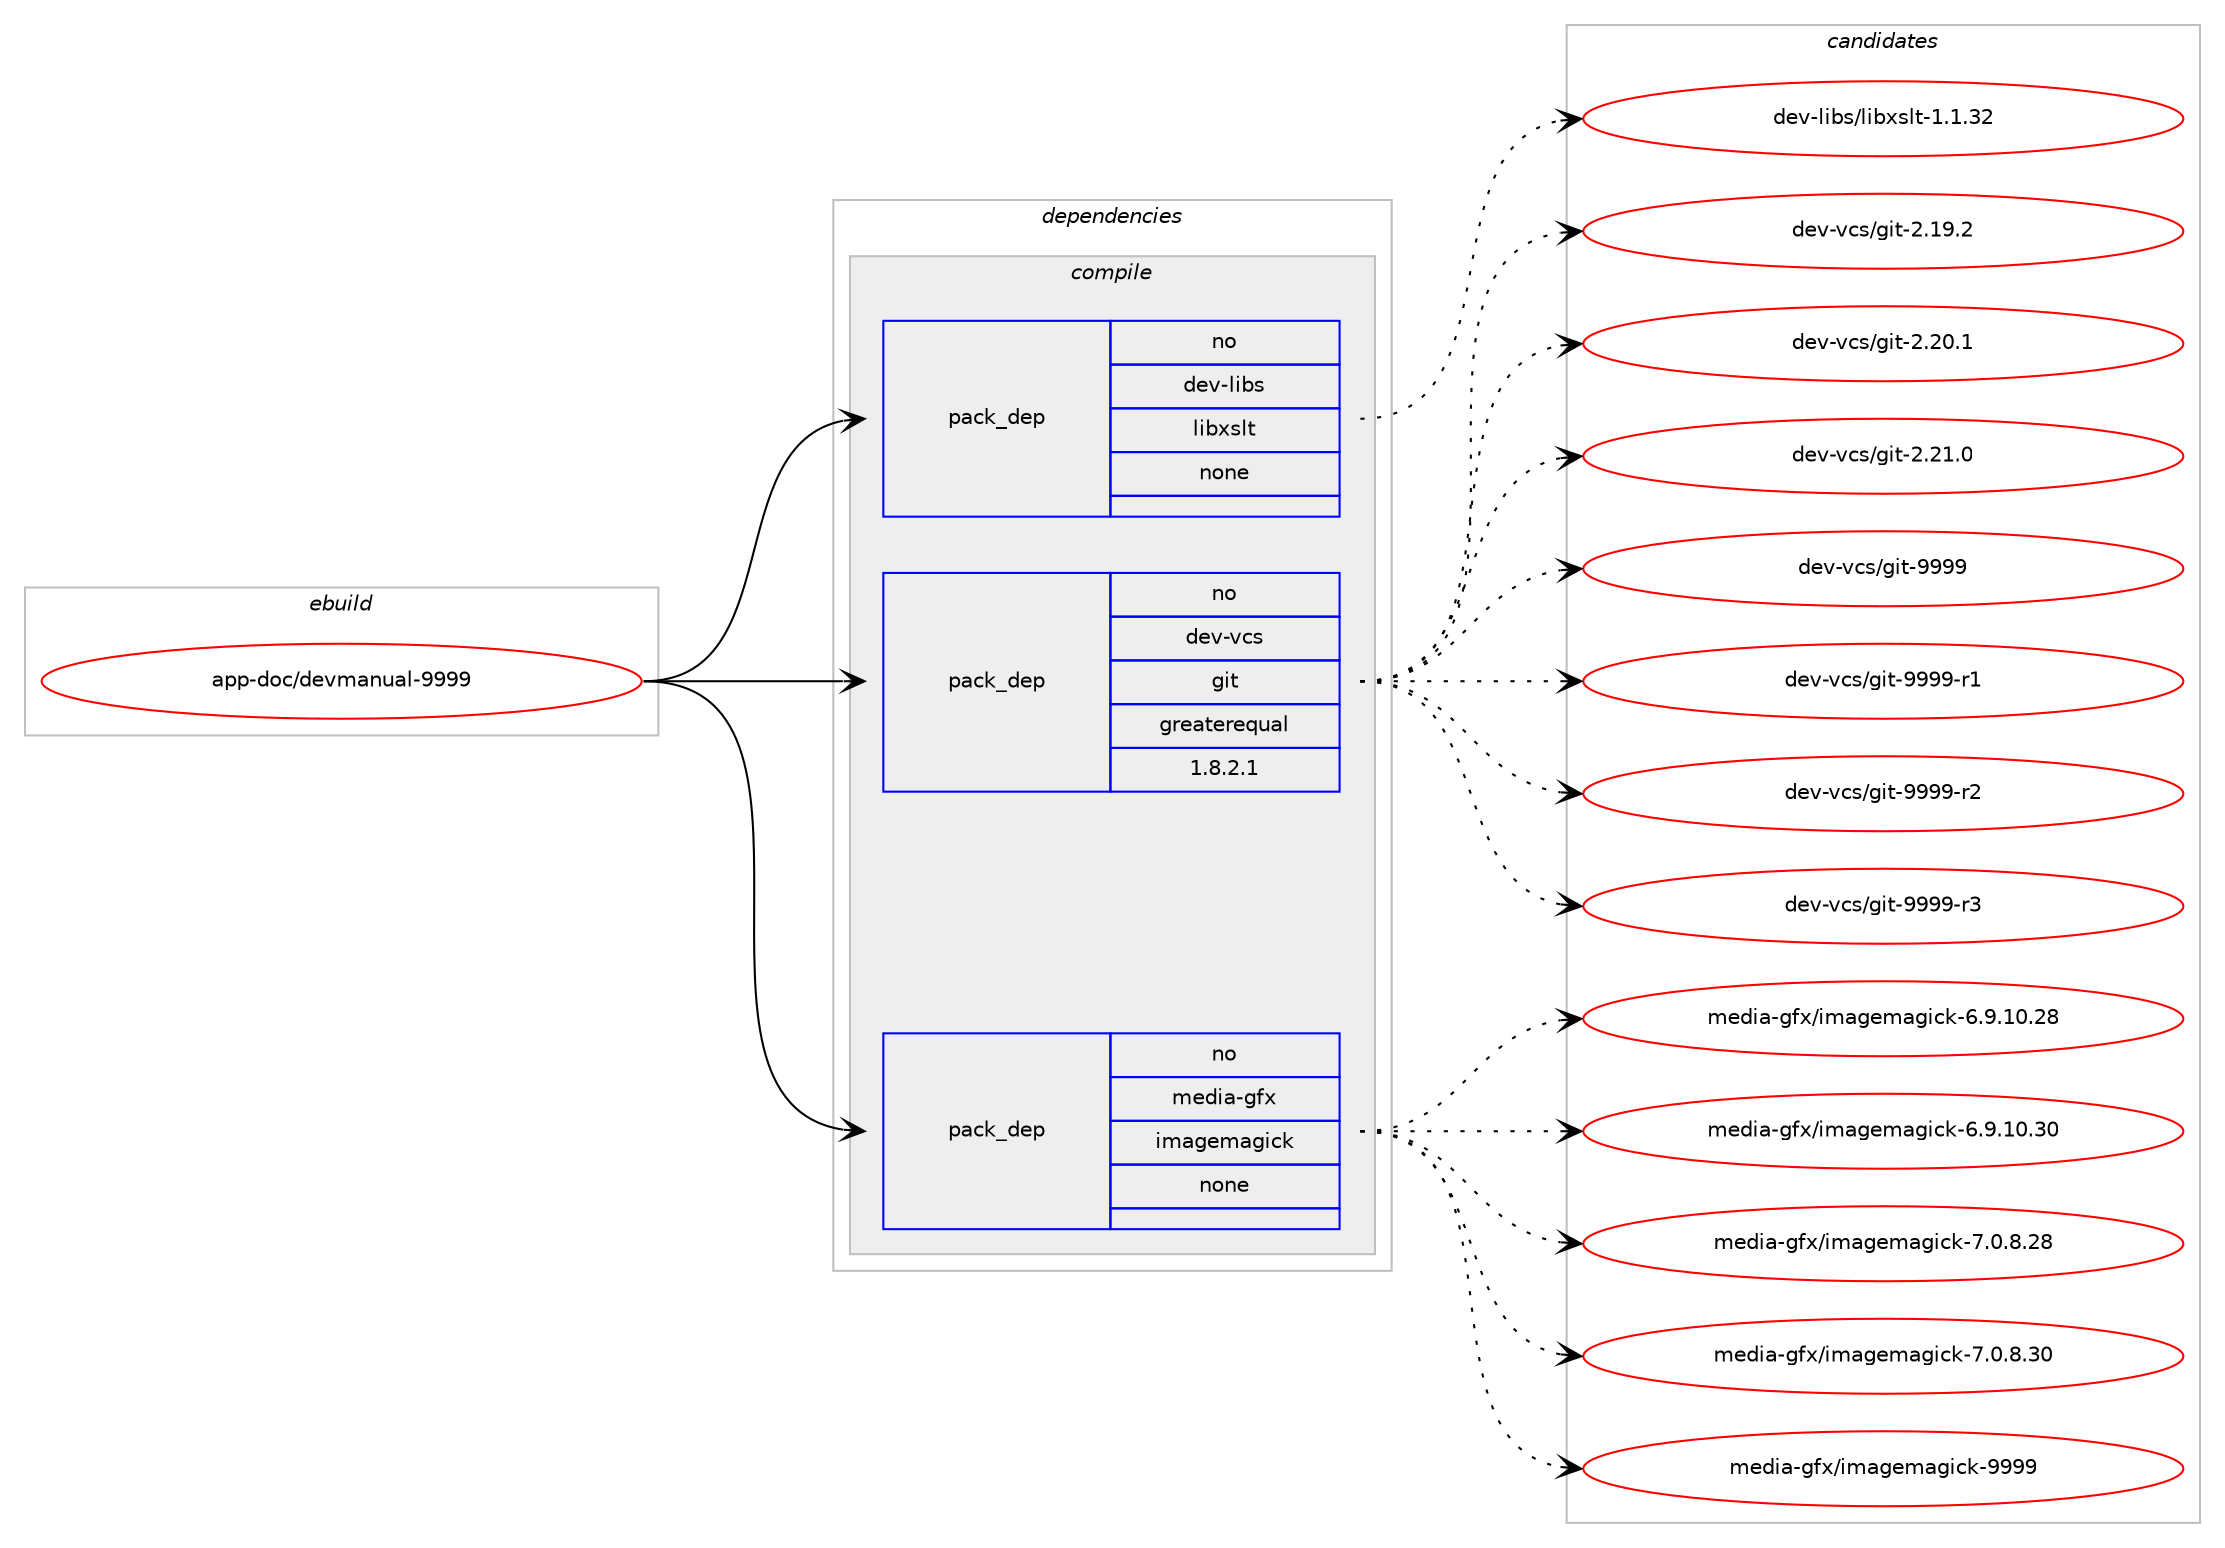 digraph prolog {

# *************
# Graph options
# *************

newrank=true;
concentrate=true;
compound=true;
graph [rankdir=LR,fontname=Helvetica,fontsize=10,ranksep=1.5];#, ranksep=2.5, nodesep=0.2];
edge  [arrowhead=vee];
node  [fontname=Helvetica,fontsize=10];

# **********
# The ebuild
# **********

subgraph cluster_leftcol {
color=gray;
rank=same;
label=<<i>ebuild</i>>;
id [label="app-doc/devmanual-9999", color=red, width=4, href="../app-doc/devmanual-9999.svg"];
}

# ****************
# The dependencies
# ****************

subgraph cluster_midcol {
color=gray;
label=<<i>dependencies</i>>;
subgraph cluster_compile {
fillcolor="#eeeeee";
style=filled;
label=<<i>compile</i>>;
subgraph pack910154 {
dependency1278149 [label=<<TABLE BORDER="0" CELLBORDER="1" CELLSPACING="0" CELLPADDING="4" WIDTH="220"><TR><TD ROWSPAN="6" CELLPADDING="30">pack_dep</TD></TR><TR><TD WIDTH="110">no</TD></TR><TR><TD>dev-libs</TD></TR><TR><TD>libxslt</TD></TR><TR><TD>none</TD></TR><TR><TD></TD></TR></TABLE>>, shape=none, color=blue];
}
id:e -> dependency1278149:w [weight=20,style="solid",arrowhead="vee"];
subgraph pack910155 {
dependency1278150 [label=<<TABLE BORDER="0" CELLBORDER="1" CELLSPACING="0" CELLPADDING="4" WIDTH="220"><TR><TD ROWSPAN="6" CELLPADDING="30">pack_dep</TD></TR><TR><TD WIDTH="110">no</TD></TR><TR><TD>dev-vcs</TD></TR><TR><TD>git</TD></TR><TR><TD>greaterequal</TD></TR><TR><TD>1.8.2.1</TD></TR></TABLE>>, shape=none, color=blue];
}
id:e -> dependency1278150:w [weight=20,style="solid",arrowhead="vee"];
subgraph pack910156 {
dependency1278151 [label=<<TABLE BORDER="0" CELLBORDER="1" CELLSPACING="0" CELLPADDING="4" WIDTH="220"><TR><TD ROWSPAN="6" CELLPADDING="30">pack_dep</TD></TR><TR><TD WIDTH="110">no</TD></TR><TR><TD>media-gfx</TD></TR><TR><TD>imagemagick</TD></TR><TR><TD>none</TD></TR><TR><TD></TD></TR></TABLE>>, shape=none, color=blue];
}
id:e -> dependency1278151:w [weight=20,style="solid",arrowhead="vee"];
}
subgraph cluster_compileandrun {
fillcolor="#eeeeee";
style=filled;
label=<<i>compile and run</i>>;
}
subgraph cluster_run {
fillcolor="#eeeeee";
style=filled;
label=<<i>run</i>>;
}
}

# **************
# The candidates
# **************

subgraph cluster_choices {
rank=same;
color=gray;
label=<<i>candidates</i>>;

subgraph choice910154 {
color=black;
nodesep=1;
choice1001011184510810598115471081059812011510811645494649465150 [label="dev-libs/libxslt-1.1.32", color=red, width=4,href="../dev-libs/libxslt-1.1.32.svg"];
dependency1278149:e -> choice1001011184510810598115471081059812011510811645494649465150:w [style=dotted,weight="100"];
}
subgraph choice910155 {
color=black;
nodesep=1;
choice10010111845118991154710310511645504649574650 [label="dev-vcs/git-2.19.2", color=red, width=4,href="../dev-vcs/git-2.19.2.svg"];
choice10010111845118991154710310511645504650484649 [label="dev-vcs/git-2.20.1", color=red, width=4,href="../dev-vcs/git-2.20.1.svg"];
choice10010111845118991154710310511645504650494648 [label="dev-vcs/git-2.21.0", color=red, width=4,href="../dev-vcs/git-2.21.0.svg"];
choice1001011184511899115471031051164557575757 [label="dev-vcs/git-9999", color=red, width=4,href="../dev-vcs/git-9999.svg"];
choice10010111845118991154710310511645575757574511449 [label="dev-vcs/git-9999-r1", color=red, width=4,href="../dev-vcs/git-9999-r1.svg"];
choice10010111845118991154710310511645575757574511450 [label="dev-vcs/git-9999-r2", color=red, width=4,href="../dev-vcs/git-9999-r2.svg"];
choice10010111845118991154710310511645575757574511451 [label="dev-vcs/git-9999-r3", color=red, width=4,href="../dev-vcs/git-9999-r3.svg"];
dependency1278150:e -> choice10010111845118991154710310511645504649574650:w [style=dotted,weight="100"];
dependency1278150:e -> choice10010111845118991154710310511645504650484649:w [style=dotted,weight="100"];
dependency1278150:e -> choice10010111845118991154710310511645504650494648:w [style=dotted,weight="100"];
dependency1278150:e -> choice1001011184511899115471031051164557575757:w [style=dotted,weight="100"];
dependency1278150:e -> choice10010111845118991154710310511645575757574511449:w [style=dotted,weight="100"];
dependency1278150:e -> choice10010111845118991154710310511645575757574511450:w [style=dotted,weight="100"];
dependency1278150:e -> choice10010111845118991154710310511645575757574511451:w [style=dotted,weight="100"];
}
subgraph choice910156 {
color=black;
nodesep=1;
choice10910110010597451031021204710510997103101109971031059910745544657464948465056 [label="media-gfx/imagemagick-6.9.10.28", color=red, width=4,href="../media-gfx/imagemagick-6.9.10.28.svg"];
choice10910110010597451031021204710510997103101109971031059910745544657464948465148 [label="media-gfx/imagemagick-6.9.10.30", color=red, width=4,href="../media-gfx/imagemagick-6.9.10.30.svg"];
choice109101100105974510310212047105109971031011099710310599107455546484656465056 [label="media-gfx/imagemagick-7.0.8.28", color=red, width=4,href="../media-gfx/imagemagick-7.0.8.28.svg"];
choice109101100105974510310212047105109971031011099710310599107455546484656465148 [label="media-gfx/imagemagick-7.0.8.30", color=red, width=4,href="../media-gfx/imagemagick-7.0.8.30.svg"];
choice1091011001059745103102120471051099710310110997103105991074557575757 [label="media-gfx/imagemagick-9999", color=red, width=4,href="../media-gfx/imagemagick-9999.svg"];
dependency1278151:e -> choice10910110010597451031021204710510997103101109971031059910745544657464948465056:w [style=dotted,weight="100"];
dependency1278151:e -> choice10910110010597451031021204710510997103101109971031059910745544657464948465148:w [style=dotted,weight="100"];
dependency1278151:e -> choice109101100105974510310212047105109971031011099710310599107455546484656465056:w [style=dotted,weight="100"];
dependency1278151:e -> choice109101100105974510310212047105109971031011099710310599107455546484656465148:w [style=dotted,weight="100"];
dependency1278151:e -> choice1091011001059745103102120471051099710310110997103105991074557575757:w [style=dotted,weight="100"];
}
}

}
